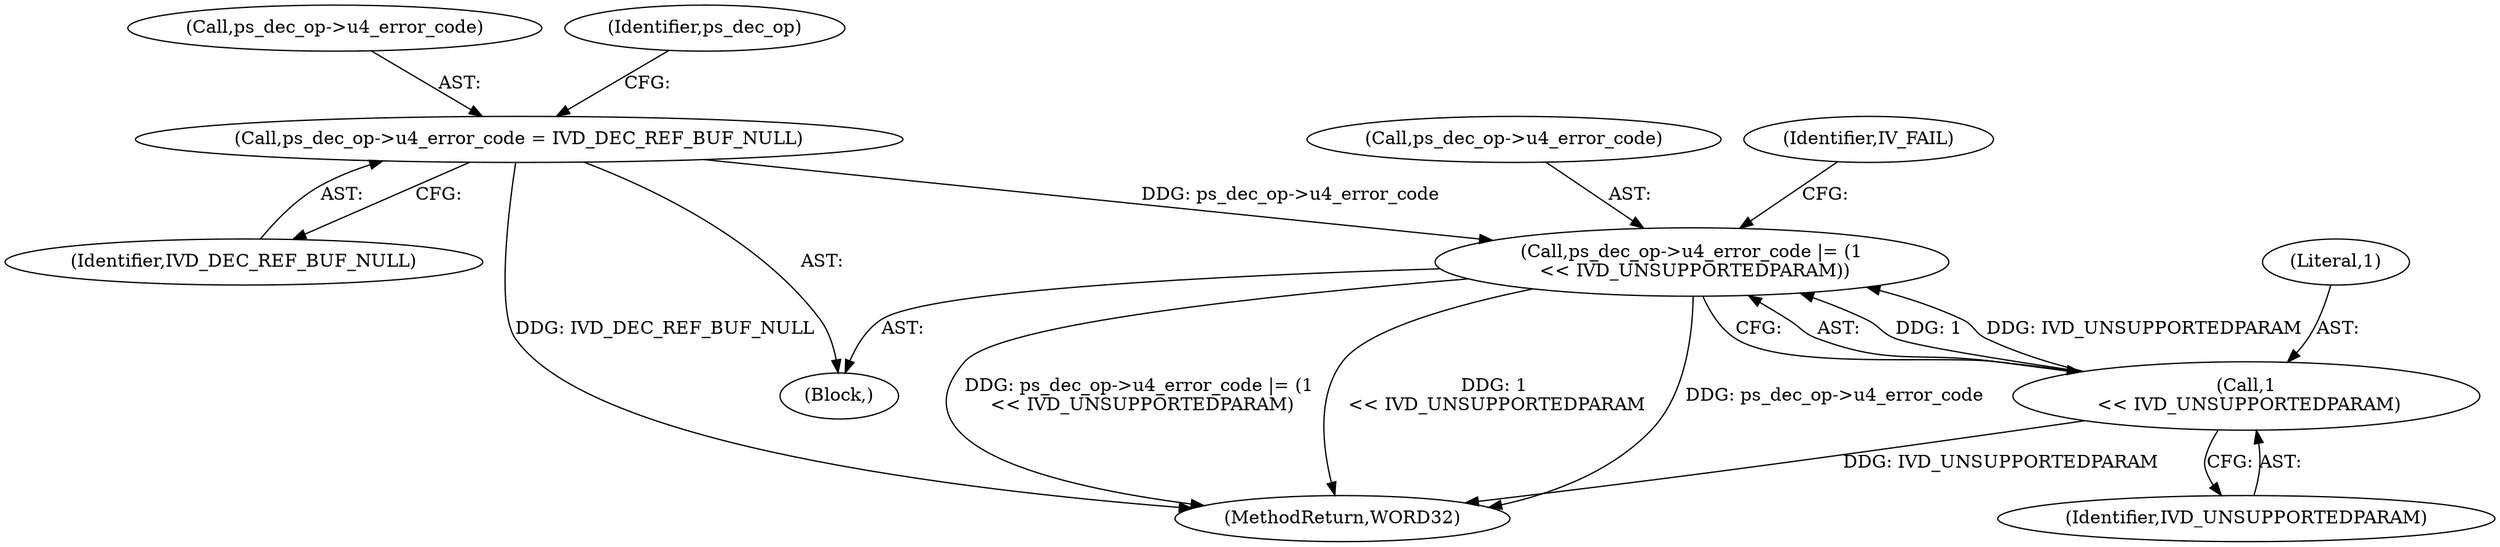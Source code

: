 digraph "0_Android_0b23c81c3dd9ec38f7e6806a3955fed1925541a0@pointer" {
"1000665" [label="(Call,ps_dec_op->u4_error_code |= (1\n << IVD_UNSUPPORTEDPARAM))"];
"1000660" [label="(Call,ps_dec_op->u4_error_code = IVD_DEC_REF_BUF_NULL)"];
"1000669" [label="(Call,1\n << IVD_UNSUPPORTEDPARAM)"];
"1000661" [label="(Call,ps_dec_op->u4_error_code)"];
"1002226" [label="(MethodReturn,WORD32)"];
"1000664" [label="(Identifier,IVD_DEC_REF_BUF_NULL)"];
"1000665" [label="(Call,ps_dec_op->u4_error_code |= (1\n << IVD_UNSUPPORTEDPARAM))"];
"1000659" [label="(Block,)"];
"1000669" [label="(Call,1\n << IVD_UNSUPPORTEDPARAM)"];
"1000667" [label="(Identifier,ps_dec_op)"];
"1000671" [label="(Identifier,IVD_UNSUPPORTEDPARAM)"];
"1000666" [label="(Call,ps_dec_op->u4_error_code)"];
"1000673" [label="(Identifier,IV_FAIL)"];
"1000670" [label="(Literal,1)"];
"1000660" [label="(Call,ps_dec_op->u4_error_code = IVD_DEC_REF_BUF_NULL)"];
"1000665" -> "1000659"  [label="AST: "];
"1000665" -> "1000669"  [label="CFG: "];
"1000666" -> "1000665"  [label="AST: "];
"1000669" -> "1000665"  [label="AST: "];
"1000673" -> "1000665"  [label="CFG: "];
"1000665" -> "1002226"  [label="DDG: ps_dec_op->u4_error_code"];
"1000665" -> "1002226"  [label="DDG: ps_dec_op->u4_error_code |= (1\n << IVD_UNSUPPORTEDPARAM)"];
"1000665" -> "1002226"  [label="DDG: 1\n << IVD_UNSUPPORTEDPARAM"];
"1000660" -> "1000665"  [label="DDG: ps_dec_op->u4_error_code"];
"1000669" -> "1000665"  [label="DDG: 1"];
"1000669" -> "1000665"  [label="DDG: IVD_UNSUPPORTEDPARAM"];
"1000660" -> "1000659"  [label="AST: "];
"1000660" -> "1000664"  [label="CFG: "];
"1000661" -> "1000660"  [label="AST: "];
"1000664" -> "1000660"  [label="AST: "];
"1000667" -> "1000660"  [label="CFG: "];
"1000660" -> "1002226"  [label="DDG: IVD_DEC_REF_BUF_NULL"];
"1000669" -> "1000671"  [label="CFG: "];
"1000670" -> "1000669"  [label="AST: "];
"1000671" -> "1000669"  [label="AST: "];
"1000669" -> "1002226"  [label="DDG: IVD_UNSUPPORTEDPARAM"];
}
